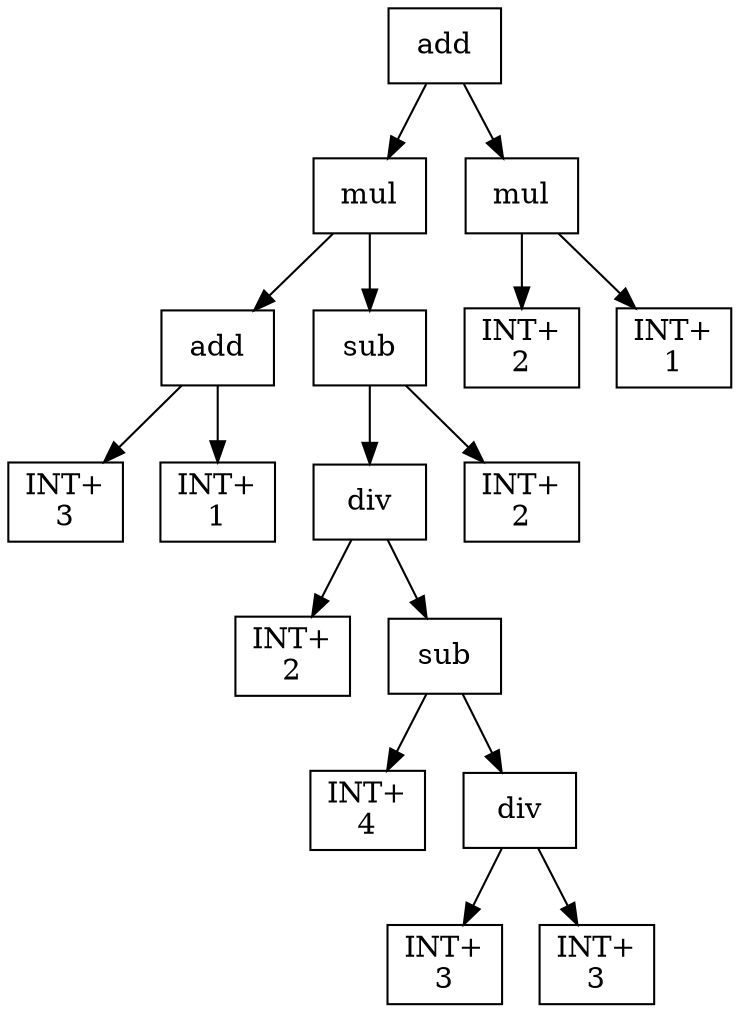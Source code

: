 digraph expr {
  node [shape=box];
  n1 [label="add"];
  n2 [label="mul"];
  n3 [label="add"];
  n4 [label="INT+\n3"];
  n5 [label="INT+\n1"];
  n3 -> n4;
  n3 -> n5;
  n6 [label="sub"];
  n7 [label="div"];
  n8 [label="INT+\n2"];
  n9 [label="sub"];
  n10 [label="INT+\n4"];
  n11 [label="div"];
  n12 [label="INT+\n3"];
  n13 [label="INT+\n3"];
  n11 -> n12;
  n11 -> n13;
  n9 -> n10;
  n9 -> n11;
  n7 -> n8;
  n7 -> n9;
  n14 [label="INT+\n2"];
  n6 -> n7;
  n6 -> n14;
  n2 -> n3;
  n2 -> n6;
  n15 [label="mul"];
  n16 [label="INT+\n2"];
  n17 [label="INT+\n1"];
  n15 -> n16;
  n15 -> n17;
  n1 -> n2;
  n1 -> n15;
}